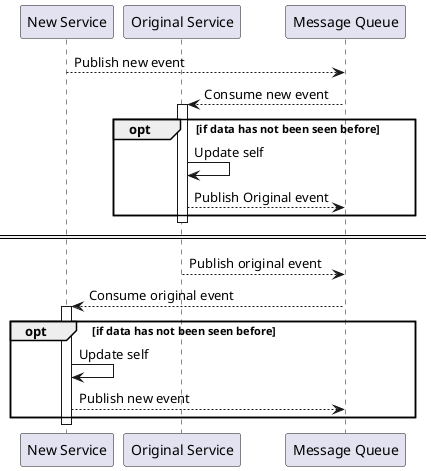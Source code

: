 @startuml Event Synchronisation

  participant "New Service"
  participant "Original Service"
  participant "Message Queue"

  "New Service" --> "Message Queue": Publish new event

  "Message Queue" --> "Original Service": Consume new event
  activate "Original Service"
    opt if data has not been seen before
      "Original Service" -> "Original Service": Update self
      "Original Service" --> "Message Queue": Publish Original event
    end
  deactivate "Original Service"

  == ==

  "Original Service" --> "Message Queue": Publish original event

  "Message Queue" --> "New Service": Consume original event
  activate "New Service"
    opt if data has not been seen before
      "New Service" -> "New Service": Update self
      "New Service" --> "Message Queue": Publish new event
    end
  deactivate "New Service"

@enduml
